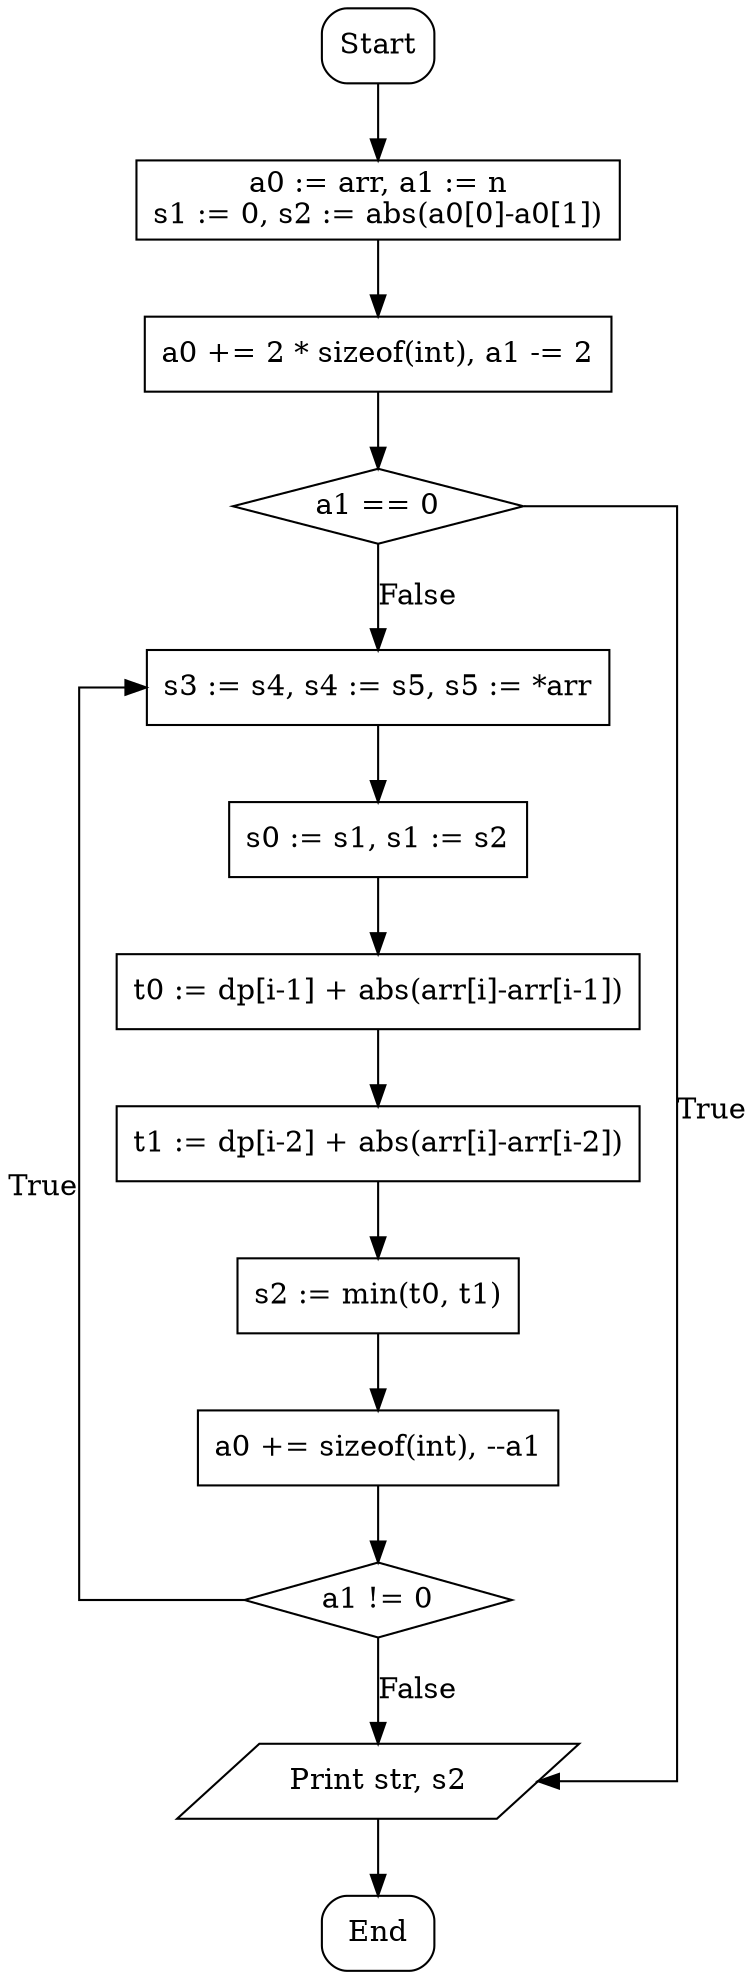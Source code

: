 digraph {
    splines=ortho;
    node [shape=box]

    Start [style=rounded]
    init [label="a0 := arr, a1 := n\ns1 := 0, s2 := abs(a0[0]-a0[1])"]
    init_cont [label="a0 += 2 * sizeof(int), a1 -= 2"]
    beq [shape=diamond, label="a1 == 0"]

    upd_arr [label="s3 := s4, s4 := s5, s5 := *arr"]
    upd_dp [label="s0 := s1, s1 := s2"]
    t0 [label="t0 := dp[i-1] + abs(arr[i]-arr[i-1])"]
    t1 [label="t1 := dp[i-2] + abs(arr[i]-arr[i-2])"]
    s2 [label="s2 := min(t0, t1)"]
    upd [label="a0 += sizeof(int), --a1"]
    bne [shape=diamond, label="a1 != 0"]

    print [shape=parallelogram, label="Print str, s2"]
    End [style=rounded]

    Start -> init -> init_cont -> beq
    beq -> upd_arr [label=False]
    beq -> print [xlabel=True, weight=0]

    upd_arr -> upd_dp -> t0 -> t1 -> s2 -> upd -> bne
    bne -> print [label=False]
    bne -> upd_arr [xlabel=True, weight=0]
    print -> End
}